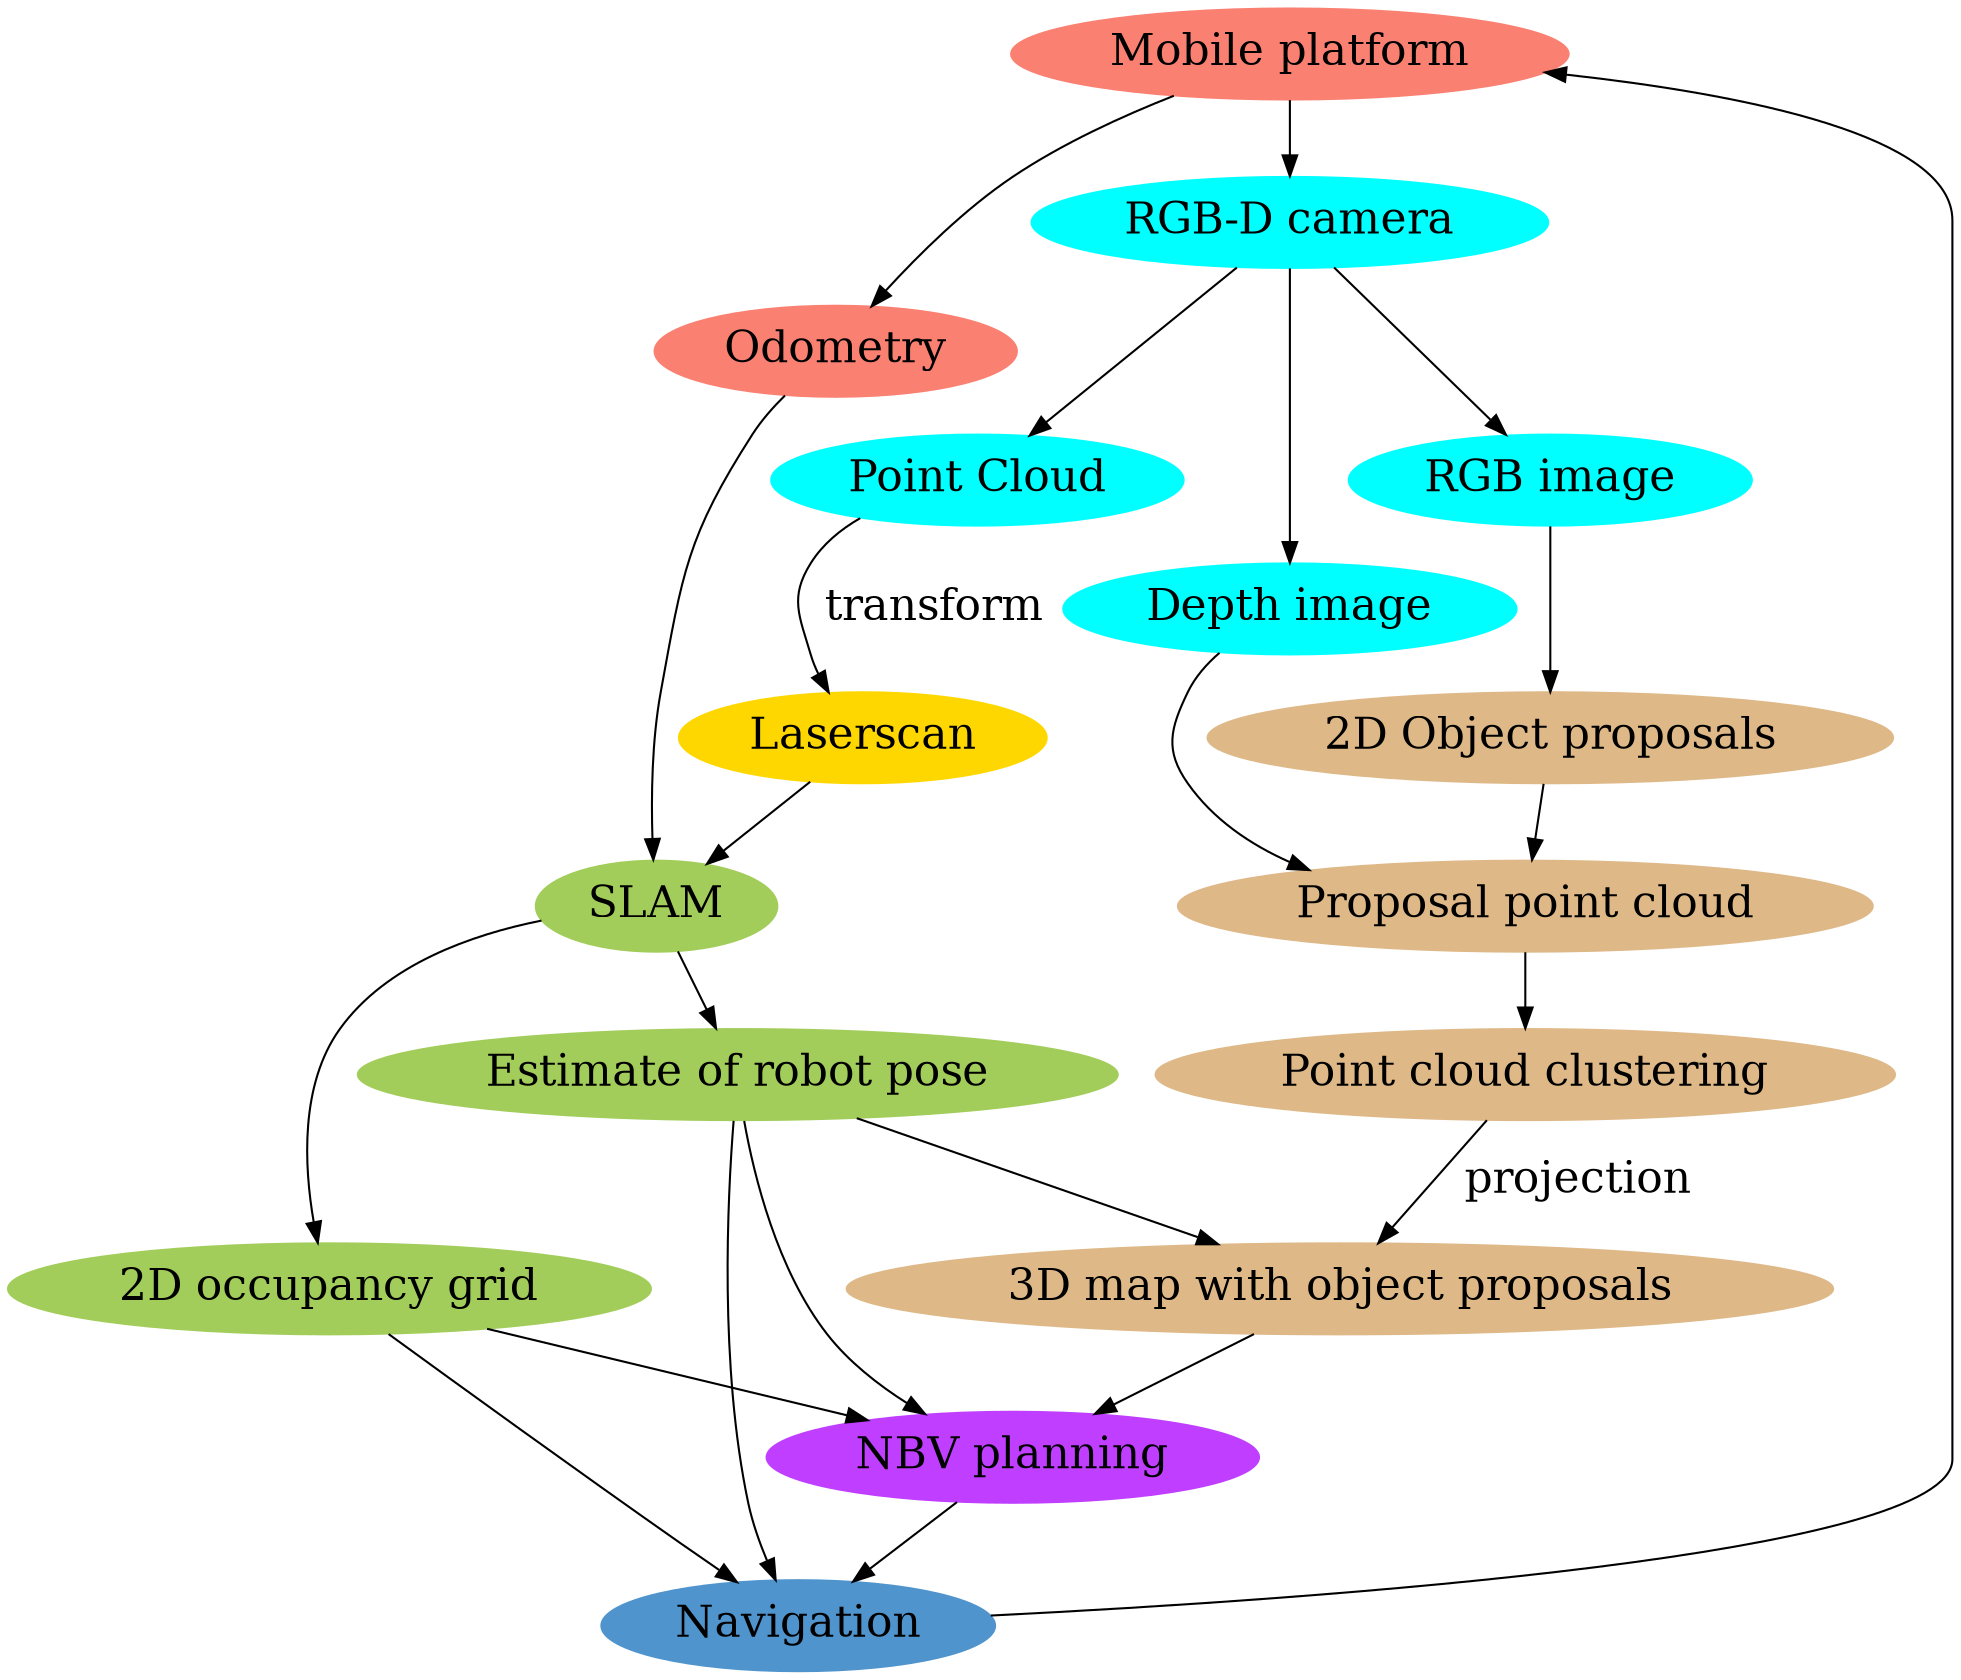 digraph G {
  graph [fontname = "Helvetica-Oblique", rankdir=UD];
  node [color = white, fontsize = 21, style = filled];
  edge [fontsize = 21]
  "Mobile platform" [color = salmon];
  "RGB-D camera" [color = cyan];
	"Mobile platform" -> "RGB-D camera";
	"Mobile platform" -> "Odometry";
	"RGB-D camera" -> "RGB image";
	"RGB image" [color = cyan];
	"RGB-D camera" [color = cyan];
	"Depth image" [color = cyan];
	"RGB-D camera" -> "Depth image";
  "Odometry" [color = salmon];
	"Odometry" -> "SLAM";
	"Point Cloud" [color = cyan];
	"RGB-D camera" -> "Point Cloud";
	"Laserscan" [color = gold];
	"Point Cloud" -> "Laserscan" [label = " transform"];
	"Proposal point cloud" [color = burlywood];
	"Depth image" -> "Proposal point cloud";
	"Laserscan" -> "SLAM";
	"2D Object proposals" [color = burlywood];
	"RGB image" -> "2D Object proposals";
	"SLAM" [color = darkolivegreen3];
	"2D occupancy grid" [color = darkolivegreen3];
	"SLAM" -> "2D occupancy grid";
	"Estimate of robot pose" [color = darkolivegreen3];
	"SLAM" -> "Estimate of robot pose";
	"2D Object proposals" -> "Proposal point cloud";
	"Point cloud clustering" [color = burlywood];
	"Proposal point cloud" -> "Point cloud clustering";
	"3D map with object proposals" [color = burlywood];
	"Point cloud clustering" -> "3D map with object proposals" [label = " projection"];
	"Estimate of robot pose" -> "3D map with object proposals";
	"NBV planning" [color = darkorchid1];
	"3D map with object proposals" -> "NBV planning";
	"2D occupancy grid" -> "NBV planning";
  "Navigation" [color = steelblue3];
	"NBV planning" -> "Navigation";
	"2D occupancy grid" -> "Navigation";
	"Estimate of robot pose" -> "Navigation";
	"Estimate of robot pose" -> "NBV planning";
	"Navigation" -> "Mobile platform";
}
